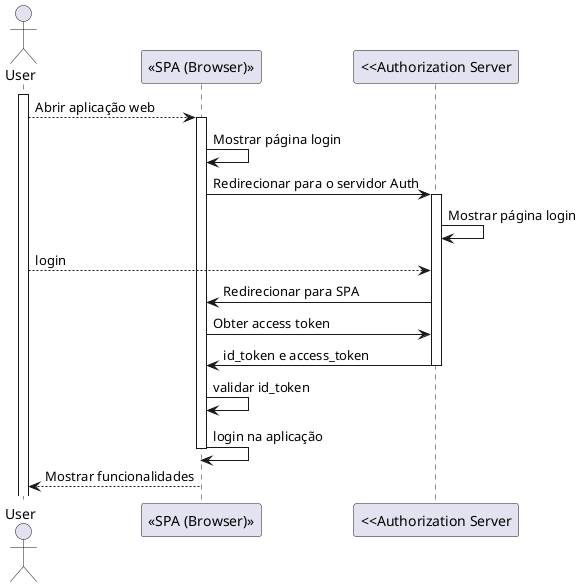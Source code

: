 @startuml

actor "User" as gestor
participant "<<SPA (Browser)>>" as SYSTEM
participant "<<Authorization Server" as SYSTEM2


activate gestor
gestor --> SYSTEM:  Abrir aplicação web
activate SYSTEM
SYSTEM -> SYSTEM: Mostrar página login
SYSTEM -> SYSTEM2: Redirecionar para o servidor Auth
activate SYSTEM2
SYSTEM2 -> SYSTEM2: Mostrar página login
gestor --> SYSTEM2: login
SYSTEM2 -> SYSTEM: Redirecionar para SPA
SYSTEM -> SYSTEM2: Obter access token
SYSTEM2 -> SYSTEM: id_token e access_token
deactivate SYSTEM2
SYSTEM -> SYSTEM: validar id_token
SYSTEM -> SYSTEM: login na aplicação
deactivate SYSTEM
SYSTEM --> gestor: Mostrar funcionalidades

@enduml